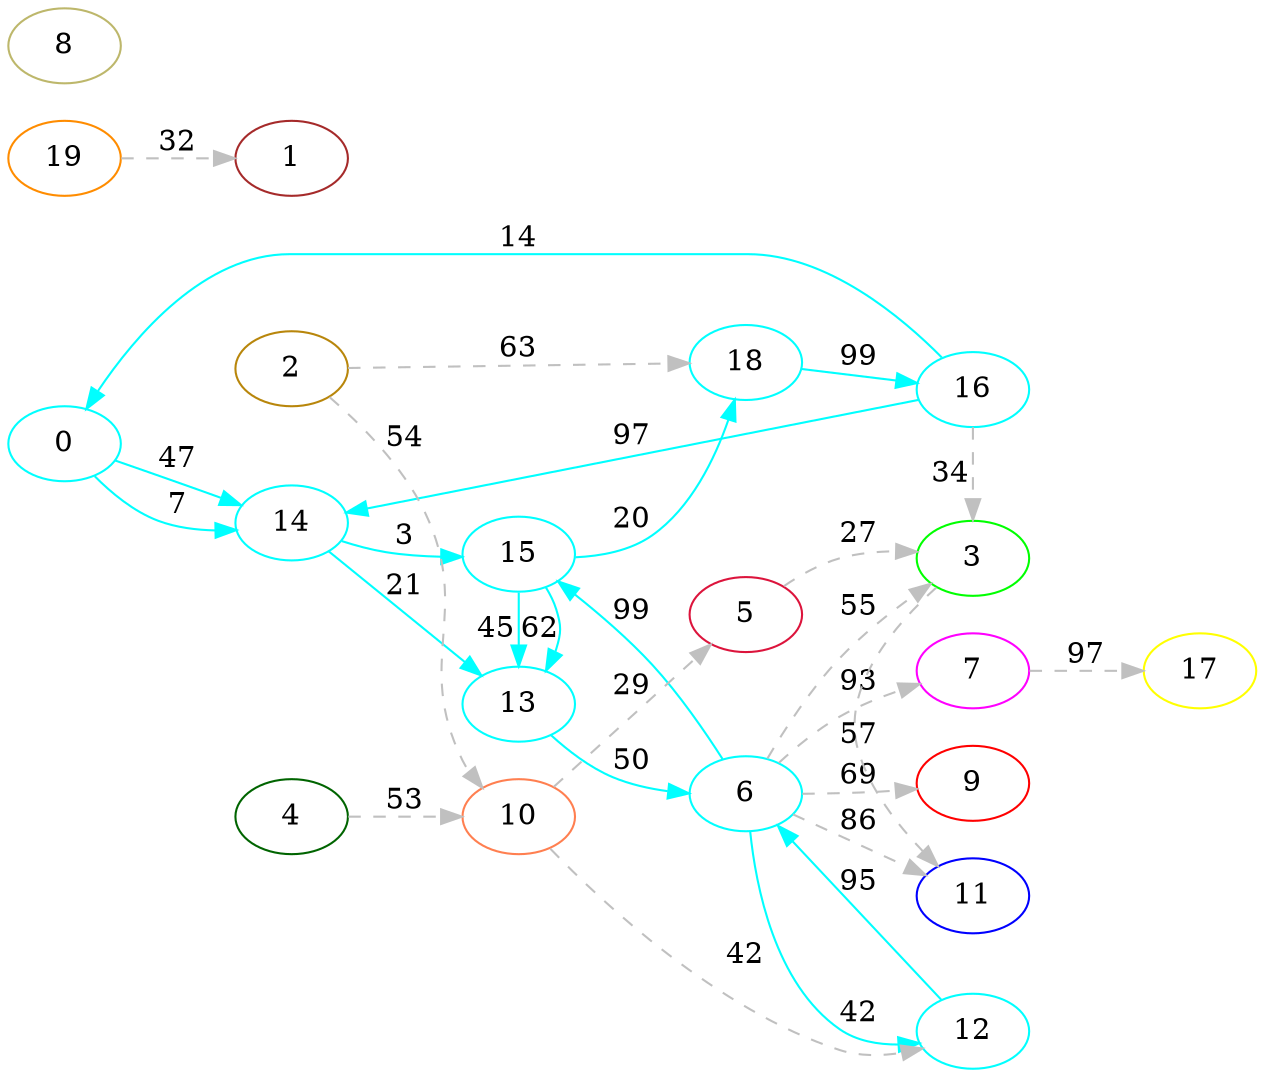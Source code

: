 digraph G {
ranksep = "equally";
rankdir = LR;
{rank = same; 0; };
{rank = same; 14; };
{rank = same; 13; 15; };
{rank = same; 6; 18; };
{rank = same; 9; 11; 7; 12; 3; 16; };
{rank = same; 17; };
{rank = same; 1; };
{rank = same; 2; };
{rank = same; 10; };
{rank = same; 5; };
{rank = same; };
{rank = same; 4; };
{rank = same; };
{rank = same; 8; };
{rank = same; 19; };
{rank = same; };
9 [color = "red"];
11 [color = "blue"];
3 [color = "green"];
17 [color = "yellow"];
7 [color = "magenta"];
12 [color = "aqua"];
16 [color = "aqua"];
18 [color = "aqua"];
15 [color = "aqua"];
6 [color = "aqua"];
13 [color = "aqua"];
14 [color = "aqua"];
0 [color = "aqua"];
1 [color = "brown"];
5 [color = "crimson"];
10 [color = "coral"];
2 [color = "darkgoldenrod"];
4 [color = "darkgreen"];
8 [color = "darkkhaki"];
19 [color = "darkorange"];
0->14[label="7" color = "aqua"];
0->14[label="47" color = "aqua"];
14->13[label="21" color = "aqua"];
14->15[label="3" color = "aqua"];
13->6[label="50" color = "aqua"];
15->13[label="45" color = "aqua"];
15->18[label="20" color = "aqua"];
15->13[label="62" color = "aqua"];
6->9[label="69" color = "grey" style = "dashed"];
6->11[label="86" color = "grey" style = "dashed"];
6->15[label="99" color = "aqua"];
6->7[label="93" color = "grey" style = "dashed"];
6->12[label="42" color = "aqua"];
6->3[label="55" color = "grey" style = "dashed"];
18->16[label="99" color = "aqua"];
9
11
7->17[label="97" color = "grey" style = "dashed"];
12->6[label="95" color = "aqua"];
3->11[label="57" color = "grey" style = "dashed"];
16->14[label="97" color = "aqua"];
16->3[label="34" color = "grey" style = "dashed"];
16->0[label="14" color = "aqua"];
17
1
2->18[label="63" color = "grey" style = "dashed"];
2->10[label="54" color = "grey" style = "dashed"];
10->5[label="29" color = "grey" style = "dashed"];
10->12[label="42" color = "grey" style = "dashed"];
5->3[label="27" color = "grey" style = "dashed"];
4->10[label="53" color = "grey" style = "dashed"];
8
19->1[label="32" color = "grey" style = "dashed"];
}
